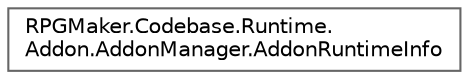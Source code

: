 digraph "クラス階層図"
{
 // LATEX_PDF_SIZE
  bgcolor="transparent";
  edge [fontname=Helvetica,fontsize=10,labelfontname=Helvetica,labelfontsize=10];
  node [fontname=Helvetica,fontsize=10,shape=box,height=0.2,width=0.4];
  rankdir="LR";
  Node0 [id="Node000000",label="RPGMaker.Codebase.Runtime.\lAddon.AddonManager.AddonRuntimeInfo",height=0.2,width=0.4,color="grey40", fillcolor="white", style="filled",URL="$d4/d5e/class_r_p_g_maker_1_1_codebase_1_1_runtime_1_1_addon_1_1_addon_manager_1_1_addon_runtime_info.html",tooltip="アドオン実行時情報"];
}
